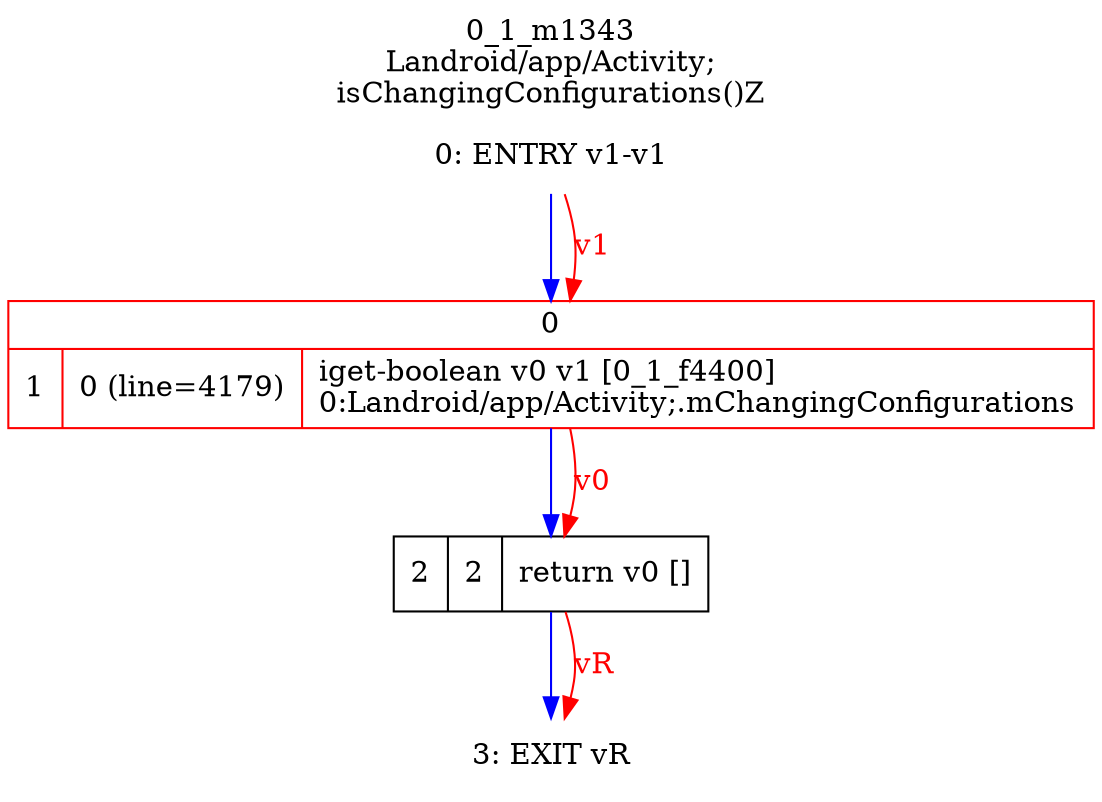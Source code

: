 digraph G {
rankdir=UD;
labelloc=t;
label="0_1_m1343\nLandroid/app/Activity;
isChangingConfigurations()Z";
0[label="0: ENTRY v1-v1",shape=plaintext];
1[label="{0|{1|0 (line=4179)|iget-boolean v0 v1 [0_1_f4400]\l0:Landroid/app/Activity;.mChangingConfigurations\l}}",shape=record, color=red];
2[label="2|2|return v0 []\l",shape=record];
3[label="3: EXIT vR",shape=plaintext];
0->1 [color=blue, fontcolor=blue,weight=100, taillabel=""];
1->2 [color=blue, fontcolor=blue,weight=100, taillabel=""];
2->3 [color=blue, fontcolor=blue,weight=100, taillabel=""];
0->1 [color=red, fontcolor=red, label="v1"];
1->2 [color=red, fontcolor=red, label="v0"];
2->3 [color=red, fontcolor=red, label="vR"];
}
